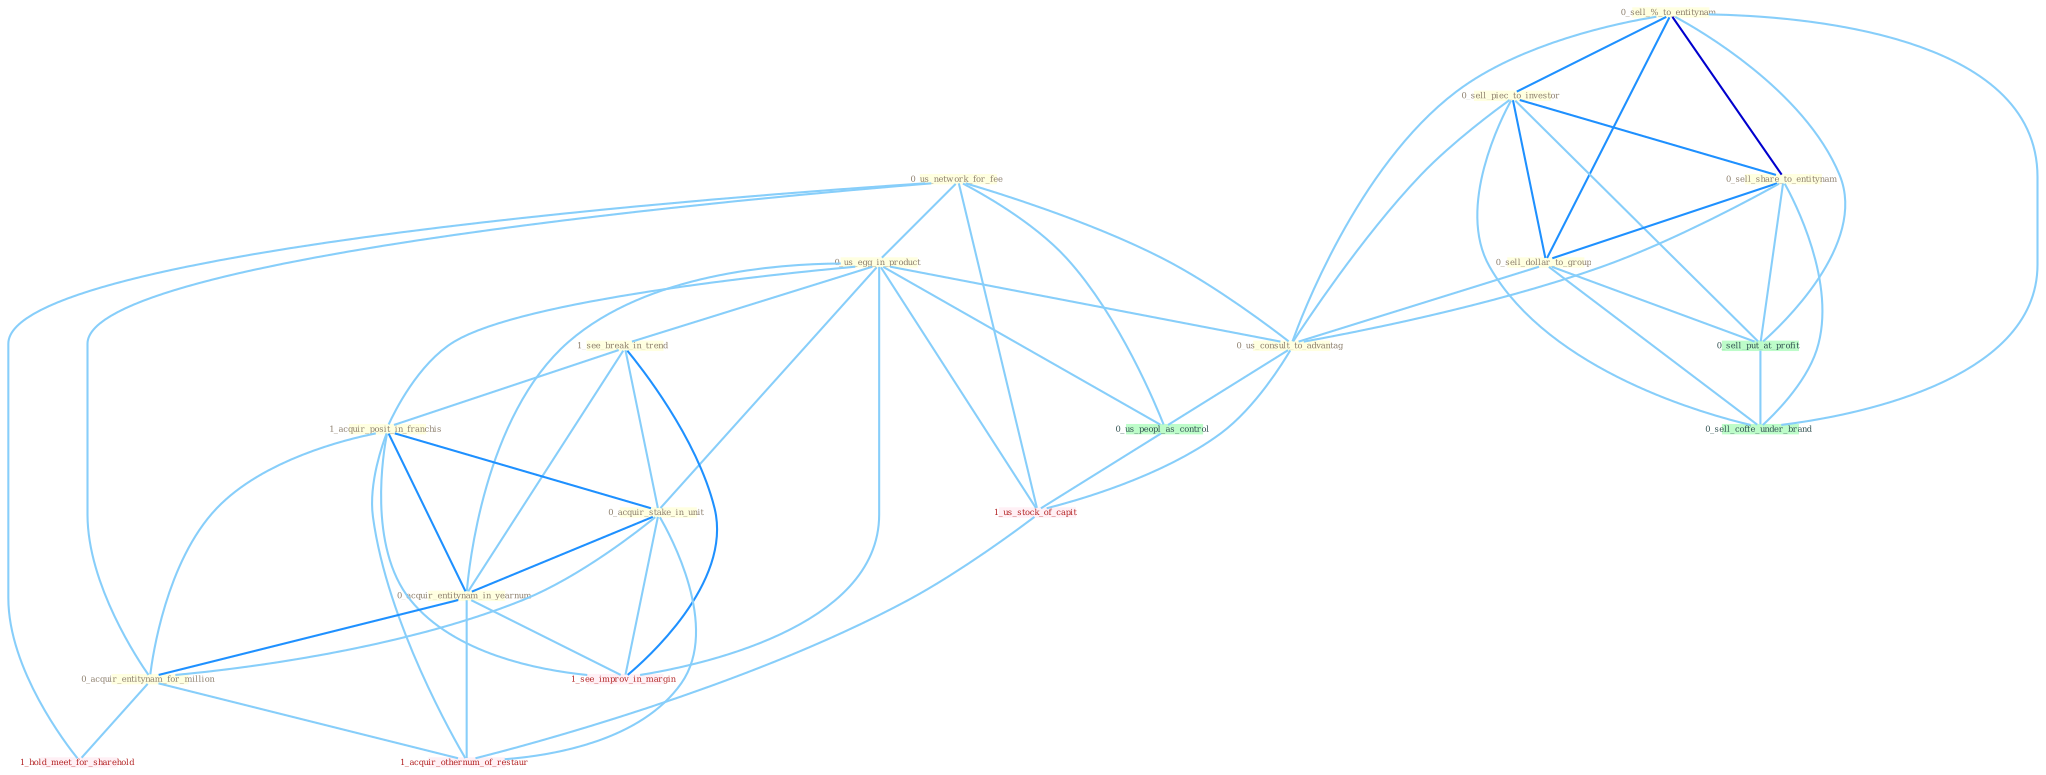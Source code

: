 Graph G{ 
    node
    [shape=polygon,style=filled,width=.5,height=.06,color="#BDFCC9",fixedsize=true,fontsize=4,
    fontcolor="#2f4f4f"];
    {node
    [color="#ffffe0", fontcolor="#8b7d6b"] "0_us_network_for_fee " "0_us_egg_in_product " "0_sell_%_to_entitynam " "0_sell_piec_to_investor " "1_see_break_in_trend " "1_acquir_posit_in_franchis " "0_acquir_stake_in_unit " "0_sell_share_to_entitynam " "0_sell_dollar_to_group " "0_acquir_entitynam_in_yearnum " "0_us_consult_to_advantag " "0_acquir_entitynam_for_million "}
{node [color="#fff0f5", fontcolor="#b22222"] "1_us_stock_of_capit " "1_see_improv_in_margin " "1_hold_meet_for_sharehold " "1_acquir_othernum_of_restaur "}
edge [color="#B0E2FF"];

	"0_us_network_for_fee " -- "0_us_egg_in_product " [w="1", color="#87cefa" ];
	"0_us_network_for_fee " -- "0_us_consult_to_advantag " [w="1", color="#87cefa" ];
	"0_us_network_for_fee " -- "0_acquir_entitynam_for_million " [w="1", color="#87cefa" ];
	"0_us_network_for_fee " -- "0_us_peopl_as_control " [w="1", color="#87cefa" ];
	"0_us_network_for_fee " -- "1_us_stock_of_capit " [w="1", color="#87cefa" ];
	"0_us_network_for_fee " -- "1_hold_meet_for_sharehold " [w="1", color="#87cefa" ];
	"0_us_egg_in_product " -- "1_see_break_in_trend " [w="1", color="#87cefa" ];
	"0_us_egg_in_product " -- "1_acquir_posit_in_franchis " [w="1", color="#87cefa" ];
	"0_us_egg_in_product " -- "0_acquir_stake_in_unit " [w="1", color="#87cefa" ];
	"0_us_egg_in_product " -- "0_acquir_entitynam_in_yearnum " [w="1", color="#87cefa" ];
	"0_us_egg_in_product " -- "0_us_consult_to_advantag " [w="1", color="#87cefa" ];
	"0_us_egg_in_product " -- "0_us_peopl_as_control " [w="1", color="#87cefa" ];
	"0_us_egg_in_product " -- "1_us_stock_of_capit " [w="1", color="#87cefa" ];
	"0_us_egg_in_product " -- "1_see_improv_in_margin " [w="1", color="#87cefa" ];
	"0_sell_%_to_entitynam " -- "0_sell_piec_to_investor " [w="2", color="#1e90ff" , len=0.8];
	"0_sell_%_to_entitynam " -- "0_sell_share_to_entitynam " [w="3", color="#0000cd" , len=0.6];
	"0_sell_%_to_entitynam " -- "0_sell_dollar_to_group " [w="2", color="#1e90ff" , len=0.8];
	"0_sell_%_to_entitynam " -- "0_us_consult_to_advantag " [w="1", color="#87cefa" ];
	"0_sell_%_to_entitynam " -- "0_sell_put_at_profit " [w="1", color="#87cefa" ];
	"0_sell_%_to_entitynam " -- "0_sell_coffe_under_brand " [w="1", color="#87cefa" ];
	"0_sell_piec_to_investor " -- "0_sell_share_to_entitynam " [w="2", color="#1e90ff" , len=0.8];
	"0_sell_piec_to_investor " -- "0_sell_dollar_to_group " [w="2", color="#1e90ff" , len=0.8];
	"0_sell_piec_to_investor " -- "0_us_consult_to_advantag " [w="1", color="#87cefa" ];
	"0_sell_piec_to_investor " -- "0_sell_put_at_profit " [w="1", color="#87cefa" ];
	"0_sell_piec_to_investor " -- "0_sell_coffe_under_brand " [w="1", color="#87cefa" ];
	"1_see_break_in_trend " -- "1_acquir_posit_in_franchis " [w="1", color="#87cefa" ];
	"1_see_break_in_trend " -- "0_acquir_stake_in_unit " [w="1", color="#87cefa" ];
	"1_see_break_in_trend " -- "0_acquir_entitynam_in_yearnum " [w="1", color="#87cefa" ];
	"1_see_break_in_trend " -- "1_see_improv_in_margin " [w="2", color="#1e90ff" , len=0.8];
	"1_acquir_posit_in_franchis " -- "0_acquir_stake_in_unit " [w="2", color="#1e90ff" , len=0.8];
	"1_acquir_posit_in_franchis " -- "0_acquir_entitynam_in_yearnum " [w="2", color="#1e90ff" , len=0.8];
	"1_acquir_posit_in_franchis " -- "0_acquir_entitynam_for_million " [w="1", color="#87cefa" ];
	"1_acquir_posit_in_franchis " -- "1_see_improv_in_margin " [w="1", color="#87cefa" ];
	"1_acquir_posit_in_franchis " -- "1_acquir_othernum_of_restaur " [w="1", color="#87cefa" ];
	"0_acquir_stake_in_unit " -- "0_acquir_entitynam_in_yearnum " [w="2", color="#1e90ff" , len=0.8];
	"0_acquir_stake_in_unit " -- "0_acquir_entitynam_for_million " [w="1", color="#87cefa" ];
	"0_acquir_stake_in_unit " -- "1_see_improv_in_margin " [w="1", color="#87cefa" ];
	"0_acquir_stake_in_unit " -- "1_acquir_othernum_of_restaur " [w="1", color="#87cefa" ];
	"0_sell_share_to_entitynam " -- "0_sell_dollar_to_group " [w="2", color="#1e90ff" , len=0.8];
	"0_sell_share_to_entitynam " -- "0_us_consult_to_advantag " [w="1", color="#87cefa" ];
	"0_sell_share_to_entitynam " -- "0_sell_put_at_profit " [w="1", color="#87cefa" ];
	"0_sell_share_to_entitynam " -- "0_sell_coffe_under_brand " [w="1", color="#87cefa" ];
	"0_sell_dollar_to_group " -- "0_us_consult_to_advantag " [w="1", color="#87cefa" ];
	"0_sell_dollar_to_group " -- "0_sell_put_at_profit " [w="1", color="#87cefa" ];
	"0_sell_dollar_to_group " -- "0_sell_coffe_under_brand " [w="1", color="#87cefa" ];
	"0_acquir_entitynam_in_yearnum " -- "0_acquir_entitynam_for_million " [w="2", color="#1e90ff" , len=0.8];
	"0_acquir_entitynam_in_yearnum " -- "1_see_improv_in_margin " [w="1", color="#87cefa" ];
	"0_acquir_entitynam_in_yearnum " -- "1_acquir_othernum_of_restaur " [w="1", color="#87cefa" ];
	"0_us_consult_to_advantag " -- "0_us_peopl_as_control " [w="1", color="#87cefa" ];
	"0_us_consult_to_advantag " -- "1_us_stock_of_capit " [w="1", color="#87cefa" ];
	"0_acquir_entitynam_for_million " -- "1_hold_meet_for_sharehold " [w="1", color="#87cefa" ];
	"0_acquir_entitynam_for_million " -- "1_acquir_othernum_of_restaur " [w="1", color="#87cefa" ];
	"0_us_peopl_as_control " -- "1_us_stock_of_capit " [w="1", color="#87cefa" ];
	"0_sell_put_at_profit " -- "0_sell_coffe_under_brand " [w="1", color="#87cefa" ];
	"1_us_stock_of_capit " -- "1_acquir_othernum_of_restaur " [w="1", color="#87cefa" ];
}